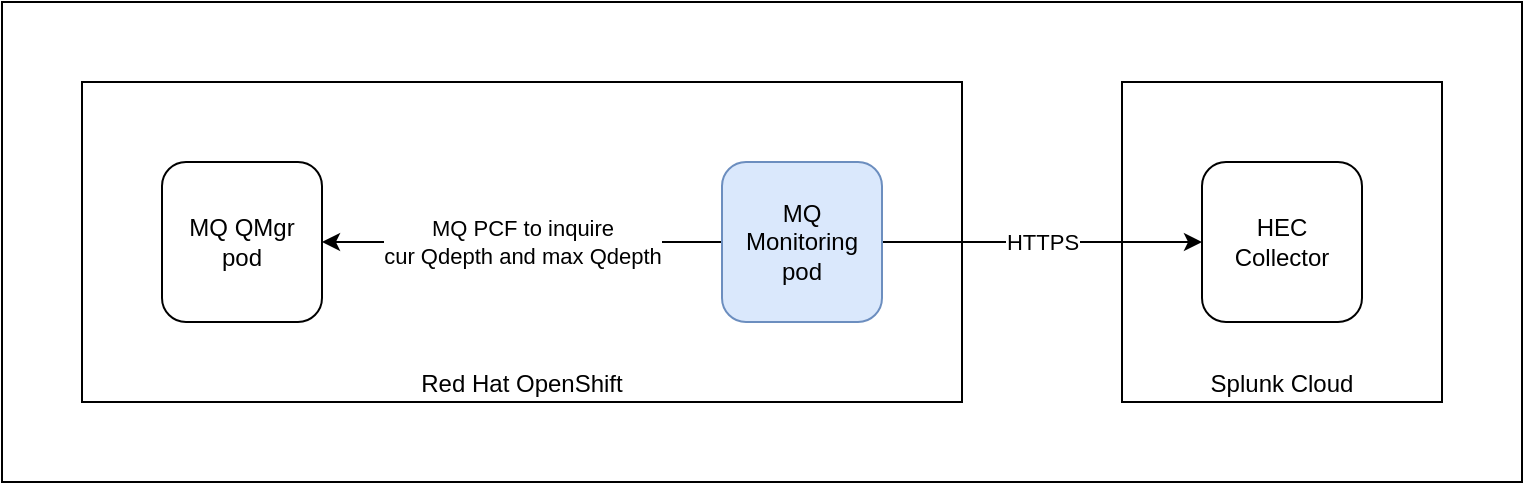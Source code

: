 <mxfile version="21.2.8" type="device">
  <diagram name="Page-1" id="xAf8wqXrV1-wY7H82dRq">
    <mxGraphModel dx="1519" dy="1176" grid="1" gridSize="10" guides="1" tooltips="1" connect="1" arrows="1" fold="1" page="1" pageScale="1" pageWidth="827" pageHeight="1169" math="0" shadow="0">
      <root>
        <mxCell id="0" />
        <mxCell id="1" parent="0" />
        <mxCell id="LqPHb6oJva6mk8Asy9aR-13" value="" style="rounded=0;whiteSpace=wrap;html=1;" vertex="1" parent="1">
          <mxGeometry x="40" y="280" width="760" height="240" as="geometry" />
        </mxCell>
        <mxCell id="LqPHb6oJva6mk8Asy9aR-10" value="Splunk Cloud" style="rounded=0;whiteSpace=wrap;html=1;verticalAlign=bottom;" vertex="1" parent="1">
          <mxGeometry x="600" y="320" width="160" height="160" as="geometry" />
        </mxCell>
        <mxCell id="LqPHb6oJva6mk8Asy9aR-9" value="Red Hat OpenShift" style="rounded=0;whiteSpace=wrap;html=1;verticalAlign=bottom;" vertex="1" parent="1">
          <mxGeometry x="80" y="320" width="440" height="160" as="geometry" />
        </mxCell>
        <mxCell id="LqPHb6oJva6mk8Asy9aR-1" value="MQ QMgr&lt;br&gt;pod" style="rounded=1;whiteSpace=wrap;html=1;" vertex="1" parent="1">
          <mxGeometry x="120" y="360" width="80" height="80" as="geometry" />
        </mxCell>
        <mxCell id="LqPHb6oJva6mk8Asy9aR-8" value="MQ PCF to inquire&lt;br&gt;cur Qdepth and max Qdepth" style="edgeStyle=orthogonalEdgeStyle;rounded=0;orthogonalLoop=1;jettySize=auto;html=1;entryX=1;entryY=0.5;entryDx=0;entryDy=0;" edge="1" parent="1" source="LqPHb6oJva6mk8Asy9aR-2" target="LqPHb6oJva6mk8Asy9aR-1">
          <mxGeometry relative="1" as="geometry">
            <mxPoint as="offset" />
          </mxGeometry>
        </mxCell>
        <mxCell id="LqPHb6oJva6mk8Asy9aR-12" value="HTTPS" style="edgeStyle=orthogonalEdgeStyle;rounded=0;orthogonalLoop=1;jettySize=auto;html=1;entryX=0;entryY=0.5;entryDx=0;entryDy=0;" edge="1" parent="1" source="LqPHb6oJva6mk8Asy9aR-2" target="LqPHb6oJva6mk8Asy9aR-11">
          <mxGeometry relative="1" as="geometry" />
        </mxCell>
        <mxCell id="LqPHb6oJva6mk8Asy9aR-2" value="MQ Monitoring pod" style="rounded=1;whiteSpace=wrap;html=1;fillColor=#dae8fc;strokeColor=#6c8ebf;" vertex="1" parent="1">
          <mxGeometry x="400" y="360" width="80" height="80" as="geometry" />
        </mxCell>
        <mxCell id="LqPHb6oJva6mk8Asy9aR-11" value="HEC&lt;br&gt;Collector" style="rounded=1;whiteSpace=wrap;html=1;" vertex="1" parent="1">
          <mxGeometry x="640" y="360" width="80" height="80" as="geometry" />
        </mxCell>
      </root>
    </mxGraphModel>
  </diagram>
</mxfile>
